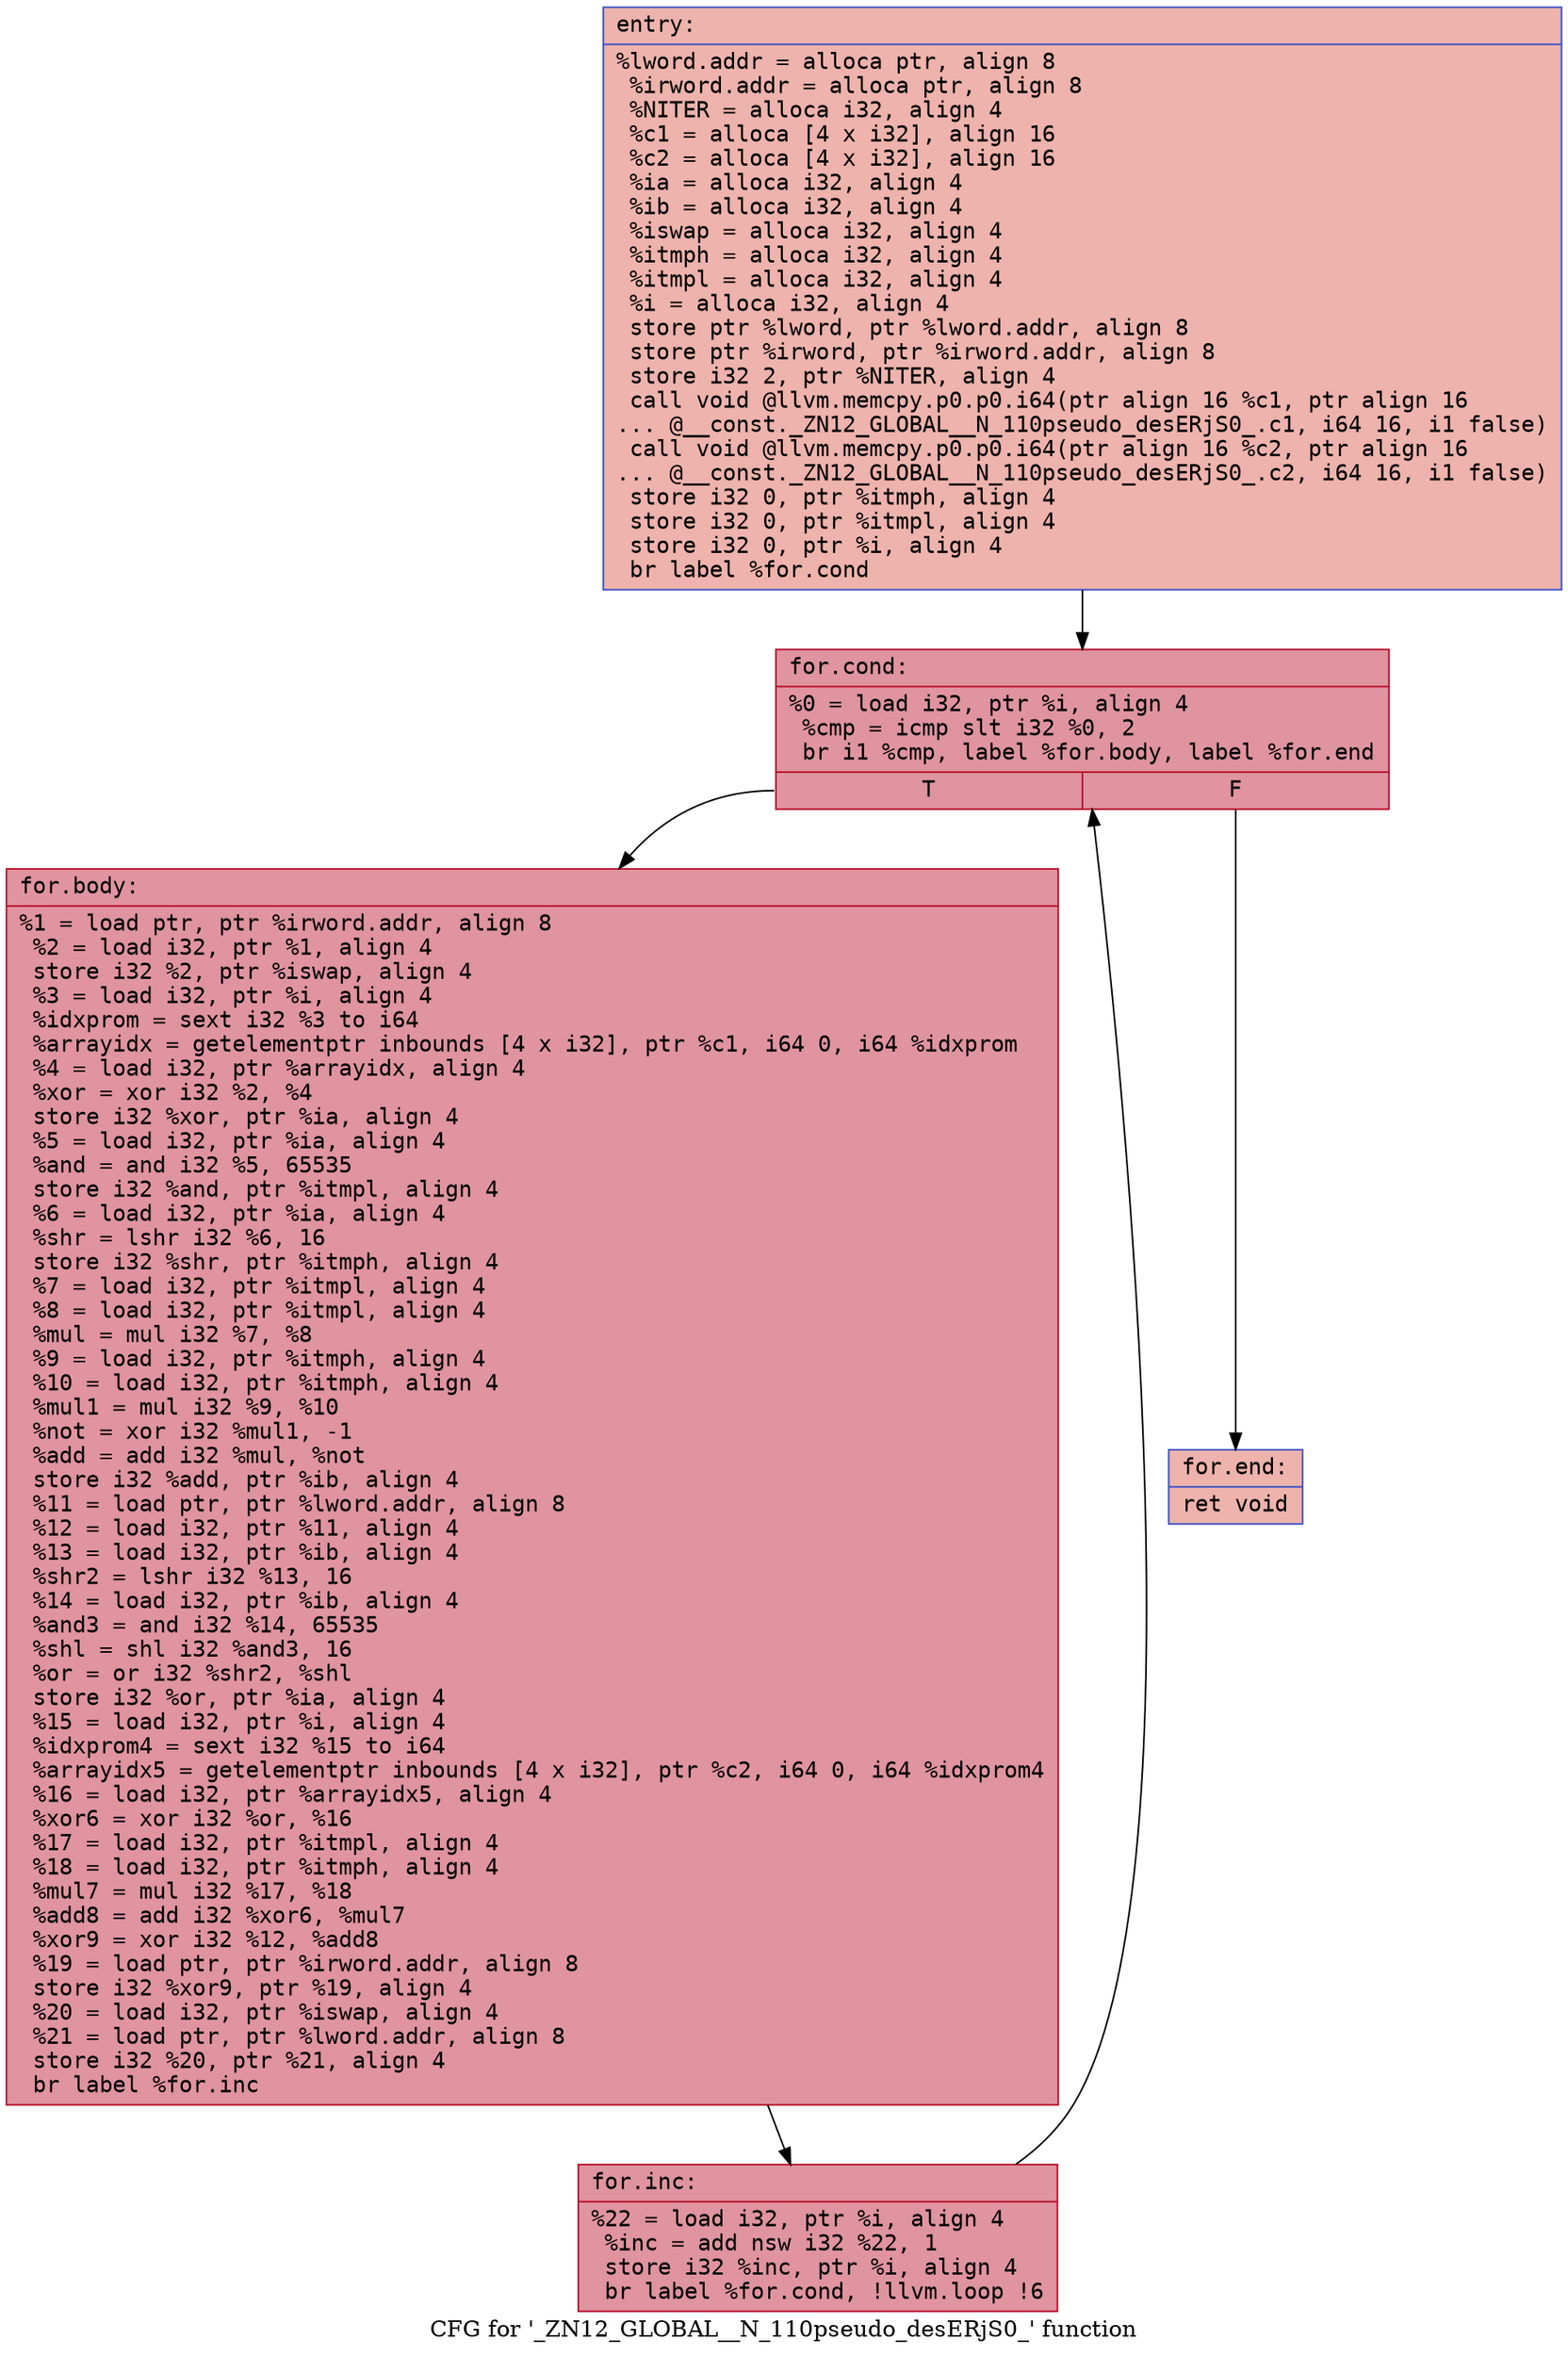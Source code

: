 digraph "CFG for '_ZN12_GLOBAL__N_110pseudo_desERjS0_' function" {
	label="CFG for '_ZN12_GLOBAL__N_110pseudo_desERjS0_' function";

	Node0x556a6cdc57f0 [shape=record,color="#3d50c3ff", style=filled, fillcolor="#d6524470" fontname="Courier",label="{entry:\l|  %lword.addr = alloca ptr, align 8\l  %irword.addr = alloca ptr, align 8\l  %NITER = alloca i32, align 4\l  %c1 = alloca [4 x i32], align 16\l  %c2 = alloca [4 x i32], align 16\l  %ia = alloca i32, align 4\l  %ib = alloca i32, align 4\l  %iswap = alloca i32, align 4\l  %itmph = alloca i32, align 4\l  %itmpl = alloca i32, align 4\l  %i = alloca i32, align 4\l  store ptr %lword, ptr %lword.addr, align 8\l  store ptr %irword, ptr %irword.addr, align 8\l  store i32 2, ptr %NITER, align 4\l  call void @llvm.memcpy.p0.p0.i64(ptr align 16 %c1, ptr align 16\l... @__const._ZN12_GLOBAL__N_110pseudo_desERjS0_.c1, i64 16, i1 false)\l  call void @llvm.memcpy.p0.p0.i64(ptr align 16 %c2, ptr align 16\l... @__const._ZN12_GLOBAL__N_110pseudo_desERjS0_.c2, i64 16, i1 false)\l  store i32 0, ptr %itmph, align 4\l  store i32 0, ptr %itmpl, align 4\l  store i32 0, ptr %i, align 4\l  br label %for.cond\l}"];
	Node0x556a6cdc57f0 -> Node0x556a6cdc70e0[tooltip="entry -> for.cond\nProbability 100.00%" ];
	Node0x556a6cdc70e0 [shape=record,color="#b70d28ff", style=filled, fillcolor="#b70d2870" fontname="Courier",label="{for.cond:\l|  %0 = load i32, ptr %i, align 4\l  %cmp = icmp slt i32 %0, 2\l  br i1 %cmp, label %for.body, label %for.end\l|{<s0>T|<s1>F}}"];
	Node0x556a6cdc70e0:s0 -> Node0x556a6cdc72b0[tooltip="for.cond -> for.body\nProbability 96.88%" ];
	Node0x556a6cdc70e0:s1 -> Node0x556a6cdc7330[tooltip="for.cond -> for.end\nProbability 3.12%" ];
	Node0x556a6cdc72b0 [shape=record,color="#b70d28ff", style=filled, fillcolor="#b70d2870" fontname="Courier",label="{for.body:\l|  %1 = load ptr, ptr %irword.addr, align 8\l  %2 = load i32, ptr %1, align 4\l  store i32 %2, ptr %iswap, align 4\l  %3 = load i32, ptr %i, align 4\l  %idxprom = sext i32 %3 to i64\l  %arrayidx = getelementptr inbounds [4 x i32], ptr %c1, i64 0, i64 %idxprom\l  %4 = load i32, ptr %arrayidx, align 4\l  %xor = xor i32 %2, %4\l  store i32 %xor, ptr %ia, align 4\l  %5 = load i32, ptr %ia, align 4\l  %and = and i32 %5, 65535\l  store i32 %and, ptr %itmpl, align 4\l  %6 = load i32, ptr %ia, align 4\l  %shr = lshr i32 %6, 16\l  store i32 %shr, ptr %itmph, align 4\l  %7 = load i32, ptr %itmpl, align 4\l  %8 = load i32, ptr %itmpl, align 4\l  %mul = mul i32 %7, %8\l  %9 = load i32, ptr %itmph, align 4\l  %10 = load i32, ptr %itmph, align 4\l  %mul1 = mul i32 %9, %10\l  %not = xor i32 %mul1, -1\l  %add = add i32 %mul, %not\l  store i32 %add, ptr %ib, align 4\l  %11 = load ptr, ptr %lword.addr, align 8\l  %12 = load i32, ptr %11, align 4\l  %13 = load i32, ptr %ib, align 4\l  %shr2 = lshr i32 %13, 16\l  %14 = load i32, ptr %ib, align 4\l  %and3 = and i32 %14, 65535\l  %shl = shl i32 %and3, 16\l  %or = or i32 %shr2, %shl\l  store i32 %or, ptr %ia, align 4\l  %15 = load i32, ptr %i, align 4\l  %idxprom4 = sext i32 %15 to i64\l  %arrayidx5 = getelementptr inbounds [4 x i32], ptr %c2, i64 0, i64 %idxprom4\l  %16 = load i32, ptr %arrayidx5, align 4\l  %xor6 = xor i32 %or, %16\l  %17 = load i32, ptr %itmpl, align 4\l  %18 = load i32, ptr %itmph, align 4\l  %mul7 = mul i32 %17, %18\l  %add8 = add i32 %xor6, %mul7\l  %xor9 = xor i32 %12, %add8\l  %19 = load ptr, ptr %irword.addr, align 8\l  store i32 %xor9, ptr %19, align 4\l  %20 = load i32, ptr %iswap, align 4\l  %21 = load ptr, ptr %lword.addr, align 8\l  store i32 %20, ptr %21, align 4\l  br label %for.inc\l}"];
	Node0x556a6cdc72b0 -> Node0x556a6cdc9550[tooltip="for.body -> for.inc\nProbability 100.00%" ];
	Node0x556a6cdc9550 [shape=record,color="#b70d28ff", style=filled, fillcolor="#b70d2870" fontname="Courier",label="{for.inc:\l|  %22 = load i32, ptr %i, align 4\l  %inc = add nsw i32 %22, 1\l  store i32 %inc, ptr %i, align 4\l  br label %for.cond, !llvm.loop !6\l}"];
	Node0x556a6cdc9550 -> Node0x556a6cdc70e0[tooltip="for.inc -> for.cond\nProbability 100.00%" ];
	Node0x556a6cdc7330 [shape=record,color="#3d50c3ff", style=filled, fillcolor="#d6524470" fontname="Courier",label="{for.end:\l|  ret void\l}"];
}
